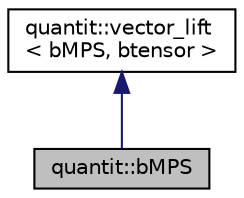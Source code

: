 digraph "quantit::bMPS"
{
 // LATEX_PDF_SIZE
  edge [fontname="Helvetica",fontsize="10",labelfontname="Helvetica",labelfontsize="10"];
  node [fontname="Helvetica",fontsize="10",shape=record];
  Node1 [label="quantit::bMPS",height=0.2,width=0.4,color="black", fillcolor="grey75", style="filled", fontcolor="black",tooltip="Class for the matrix product state. A tensor train of rank three tensors, with an orthogonality cente..."];
  Node2 -> Node1 [dir="back",color="midnightblue",fontsize="10",style="solid",fontname="Helvetica"];
  Node2 [label="quantit::vector_lift\l\< bMPS, btensor \>",height=0.2,width=0.4,color="black", fillcolor="white", style="filled",URL="$classquantit_1_1vector__lift.html",tooltip=" "];
}
